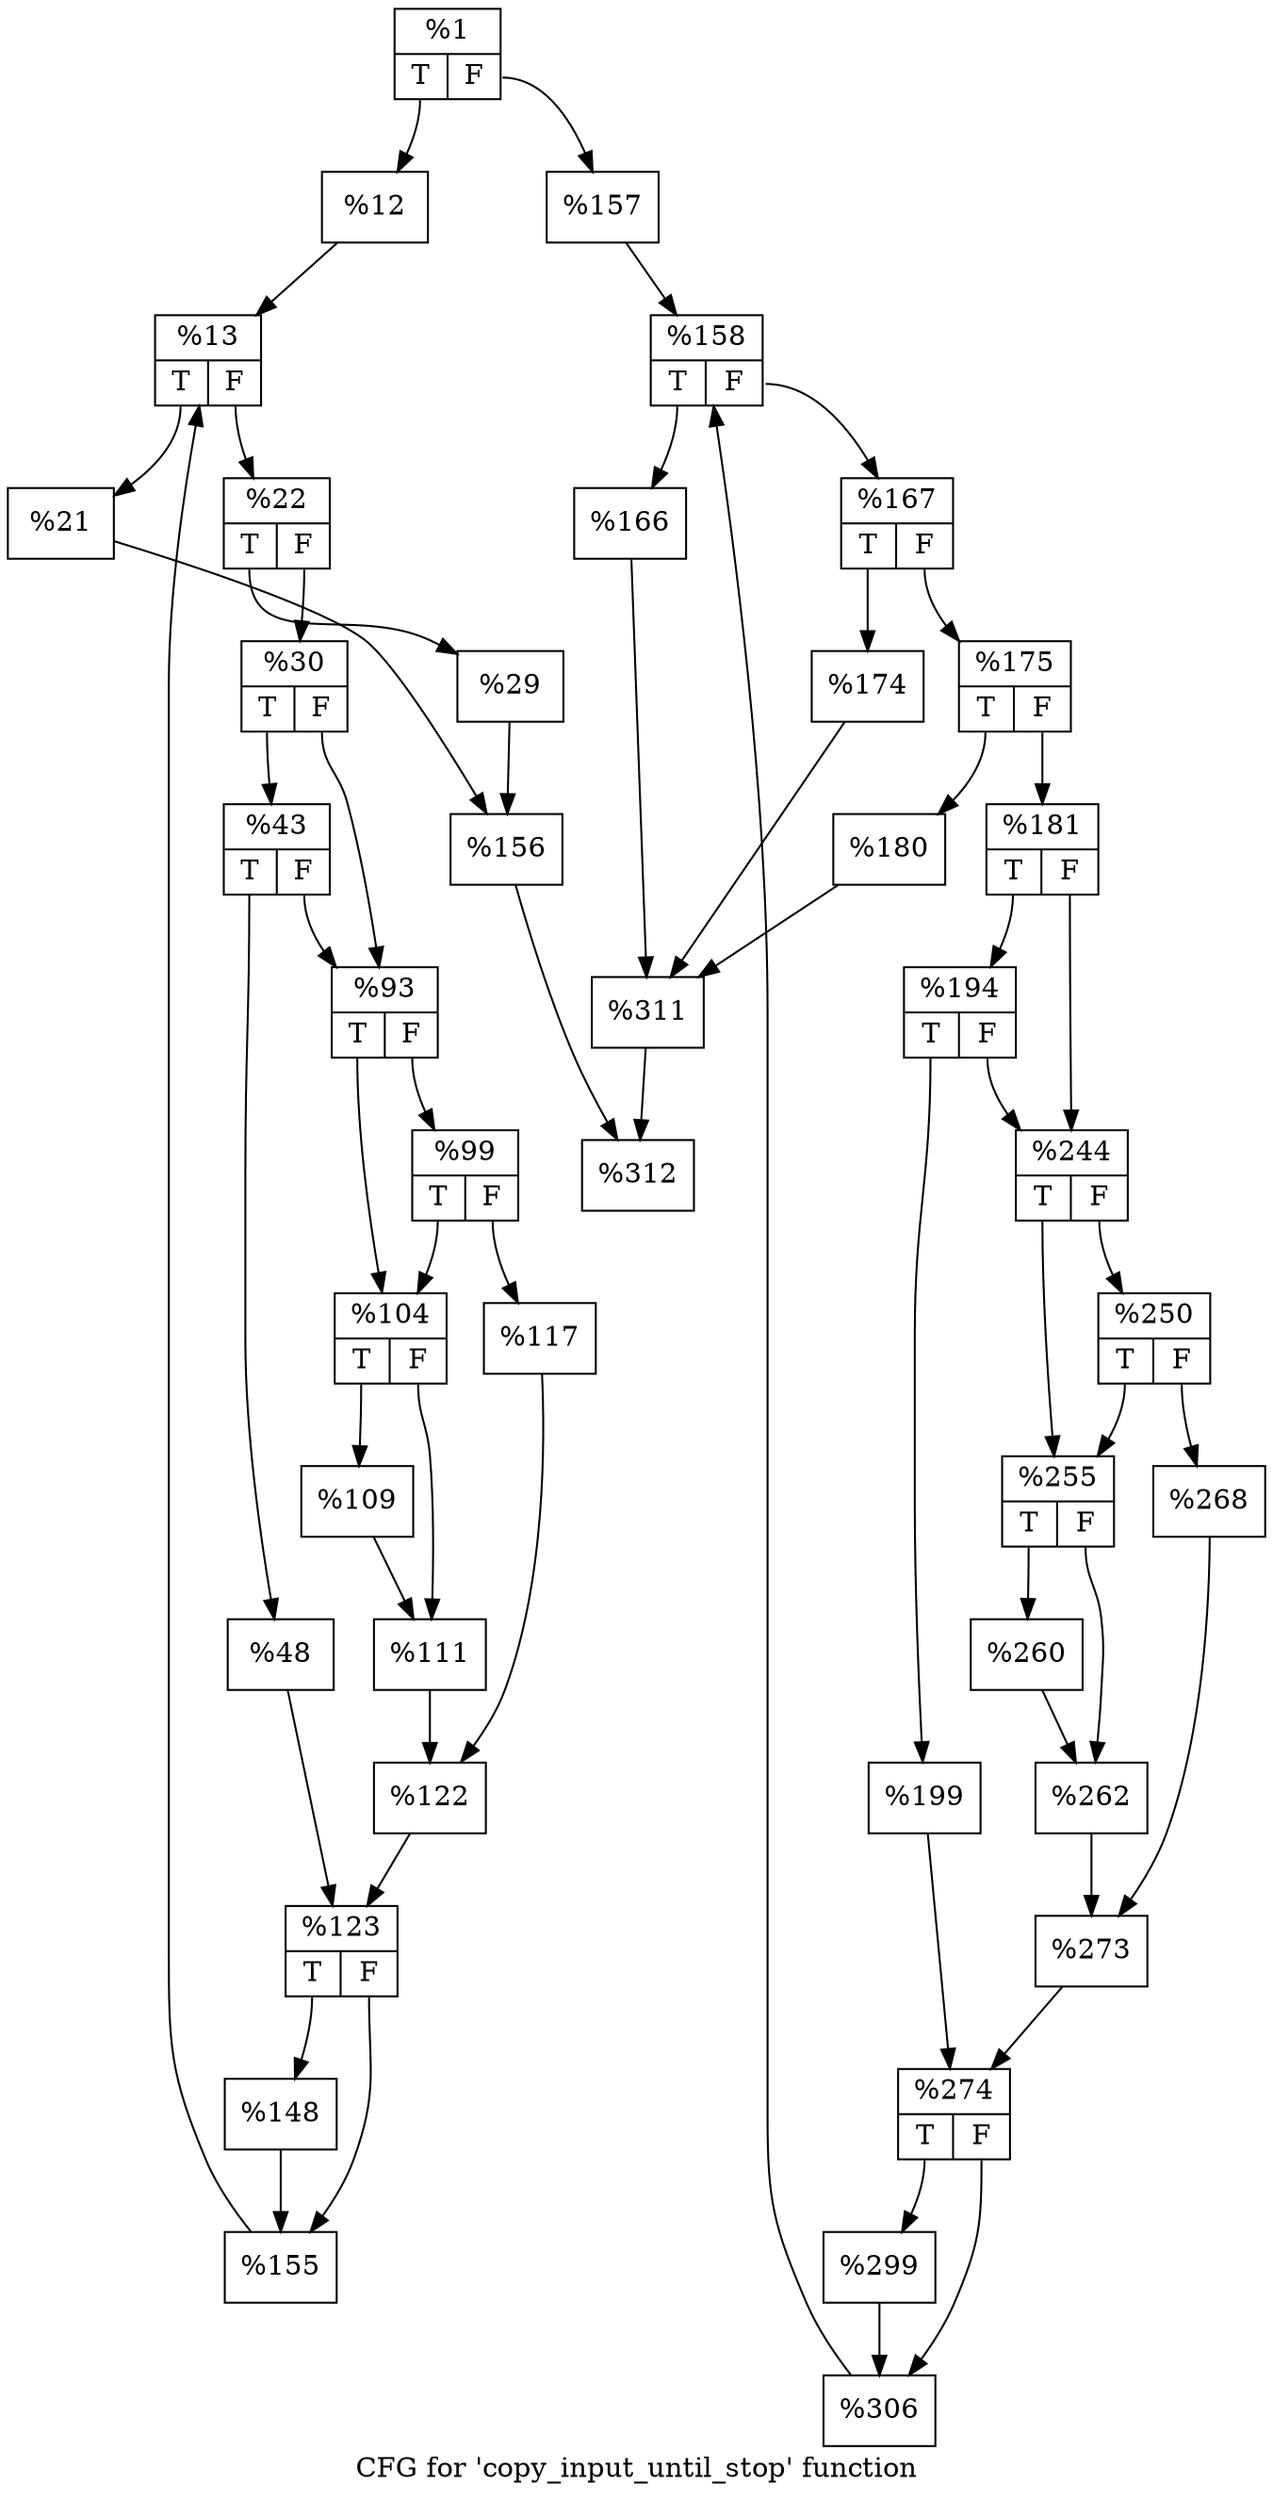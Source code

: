 digraph "CFG for 'copy_input_until_stop' function" {
	label="CFG for 'copy_input_until_stop' function";

	Node0x1a4de50 [shape=record,label="{%1|{<s0>T|<s1>F}}"];
	Node0x1a4de50:s0 -> Node0x1a4df60;
	Node0x1a4de50:s1 -> Node0x1a4e430;
	Node0x1a4df60 [shape=record,label="{%12}"];
	Node0x1a4df60 -> Node0x1a4e510;
	Node0x1a4e510 [shape=record,label="{%13|{<s0>T|<s1>F}}"];
	Node0x1a4e510:s0 -> Node0x1a4e8f0;
	Node0x1a4e510:s1 -> Node0x1a4e940;
	Node0x1a4e8f0 [shape=record,label="{%21}"];
	Node0x1a4e8f0 -> Node0x1a4e990;
	Node0x1a4e940 [shape=record,label="{%22|{<s0>T|<s1>F}}"];
	Node0x1a4e940:s0 -> Node0x1a4ed10;
	Node0x1a4e940:s1 -> Node0x1a4ed60;
	Node0x1a4ed10 [shape=record,label="{%29}"];
	Node0x1a4ed10 -> Node0x1a4e990;
	Node0x1a4ed60 [shape=record,label="{%30|{<s0>T|<s1>F}}"];
	Node0x1a4ed60:s0 -> Node0x1a4f4f0;
	Node0x1a4ed60:s1 -> Node0x1a4f540;
	Node0x1a4f4f0 [shape=record,label="{%43|{<s0>T|<s1>F}}"];
	Node0x1a4f4f0:s0 -> Node0x1a4f7f0;
	Node0x1a4f4f0:s1 -> Node0x1a4f540;
	Node0x1a4f7f0 [shape=record,label="{%48}"];
	Node0x1a4f7f0 -> Node0x1a50fc0;
	Node0x1a4f540 [shape=record,label="{%93|{<s0>T|<s1>F}}"];
	Node0x1a4f540:s0 -> Node0x1a512a0;
	Node0x1a4f540:s1 -> Node0x1a512f0;
	Node0x1a512f0 [shape=record,label="{%99|{<s0>T|<s1>F}}"];
	Node0x1a512f0:s0 -> Node0x1a512a0;
	Node0x1a512f0:s1 -> Node0x1a515e0;
	Node0x1a512a0 [shape=record,label="{%104|{<s0>T|<s1>F}}"];
	Node0x1a512a0:s0 -> Node0x1a51890;
	Node0x1a512a0:s1 -> Node0x1a518e0;
	Node0x1a51890 [shape=record,label="{%109}"];
	Node0x1a51890 -> Node0x1a518e0;
	Node0x1a518e0 [shape=record,label="{%111}"];
	Node0x1a518e0 -> Node0x1a52040;
	Node0x1a515e0 [shape=record,label="{%117}"];
	Node0x1a515e0 -> Node0x1a52040;
	Node0x1a52040 [shape=record,label="{%122}"];
	Node0x1a52040 -> Node0x1a50fc0;
	Node0x1a50fc0 [shape=record,label="{%123|{<s0>T|<s1>F}}"];
	Node0x1a50fc0:s0 -> Node0x1a538e0;
	Node0x1a50fc0:s1 -> Node0x1a53930;
	Node0x1a538e0 [shape=record,label="{%148}"];
	Node0x1a538e0 -> Node0x1a53930;
	Node0x1a53930 [shape=record,label="{%155}"];
	Node0x1a53930 -> Node0x1a4e510;
	Node0x1a4e990 [shape=record,label="{%156}"];
	Node0x1a4e990 -> Node0x1a53e20;
	Node0x1a4e430 [shape=record,label="{%157}"];
	Node0x1a4e430 -> Node0x1a53ed0;
	Node0x1a53ed0 [shape=record,label="{%158|{<s0>T|<s1>F}}"];
	Node0x1a53ed0:s0 -> Node0x1a542b0;
	Node0x1a53ed0:s1 -> Node0x1a54300;
	Node0x1a542b0 [shape=record,label="{%166}"];
	Node0x1a542b0 -> Node0x1a543e0;
	Node0x1a54300 [shape=record,label="{%167|{<s0>T|<s1>F}}"];
	Node0x1a54300:s0 -> Node0x1a54760;
	Node0x1a54300:s1 -> Node0x1a547b0;
	Node0x1a54760 [shape=record,label="{%174}"];
	Node0x1a54760 -> Node0x1a543e0;
	Node0x1a547b0 [shape=record,label="{%175|{<s0>T|<s1>F}}"];
	Node0x1a547b0:s0 -> Node0x1a54ac0;
	Node0x1a547b0:s1 -> Node0x1a54b10;
	Node0x1a54ac0 [shape=record,label="{%180}"];
	Node0x1a54ac0 -> Node0x1a543e0;
	Node0x1a54b10 [shape=record,label="{%181|{<s0>T|<s1>F}}"];
	Node0x1a54b10:s0 -> Node0x1a552a0;
	Node0x1a54b10:s1 -> Node0x1a552f0;
	Node0x1a552a0 [shape=record,label="{%194|{<s0>T|<s1>F}}"];
	Node0x1a552a0:s0 -> Node0x1a555a0;
	Node0x1a552a0:s1 -> Node0x1a552f0;
	Node0x1a555a0 [shape=record,label="{%199}"];
	Node0x1a555a0 -> Node0x1a56d70;
	Node0x1a552f0 [shape=record,label="{%244|{<s0>T|<s1>F}}"];
	Node0x1a552f0:s0 -> Node0x1a57050;
	Node0x1a552f0:s1 -> Node0x1a570a0;
	Node0x1a570a0 [shape=record,label="{%250|{<s0>T|<s1>F}}"];
	Node0x1a570a0:s0 -> Node0x1a57050;
	Node0x1a570a0:s1 -> Node0x1a57350;
	Node0x1a57050 [shape=record,label="{%255|{<s0>T|<s1>F}}"];
	Node0x1a57050:s0 -> Node0x1a527d0;
	Node0x1a57050:s1 -> Node0x1a52820;
	Node0x1a527d0 [shape=record,label="{%260}"];
	Node0x1a527d0 -> Node0x1a52820;
	Node0x1a52820 [shape=record,label="{%262}"];
	Node0x1a52820 -> Node0x1a52e20;
	Node0x1a57350 [shape=record,label="{%268}"];
	Node0x1a57350 -> Node0x1a52e20;
	Node0x1a52e20 [shape=record,label="{%273}"];
	Node0x1a52e20 -> Node0x1a56d70;
	Node0x1a56d70 [shape=record,label="{%274|{<s0>T|<s1>F}}"];
	Node0x1a56d70:s0 -> Node0x1a594e0;
	Node0x1a56d70:s1 -> Node0x1a59530;
	Node0x1a594e0 [shape=record,label="{%299}"];
	Node0x1a594e0 -> Node0x1a59530;
	Node0x1a59530 [shape=record,label="{%306}"];
	Node0x1a59530 -> Node0x1a53ed0;
	Node0x1a543e0 [shape=record,label="{%311}"];
	Node0x1a543e0 -> Node0x1a53e20;
	Node0x1a53e20 [shape=record,label="{%312}"];
}

